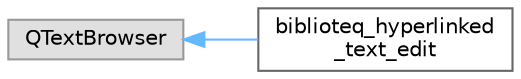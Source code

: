 digraph "Graphical Class Hierarchy"
{
 // LATEX_PDF_SIZE
  bgcolor="transparent";
  edge [fontname=Helvetica,fontsize=10,labelfontname=Helvetica,labelfontsize=10];
  node [fontname=Helvetica,fontsize=10,shape=box,height=0.2,width=0.4];
  rankdir="LR";
  Node0 [id="Node000000",label="QTextBrowser",height=0.2,width=0.4,color="grey60", fillcolor="#E0E0E0", style="filled",tooltip=" "];
  Node0 -> Node1 [id="edge51_Node000000_Node000001",dir="back",color="steelblue1",style="solid",tooltip=" "];
  Node1 [id="Node000001",label="biblioteq_hyperlinked\l_text_edit",height=0.2,width=0.4,color="grey40", fillcolor="white", style="filled",URL="$classbiblioteq__hyperlinked__text__edit.html",tooltip=" "];
}
